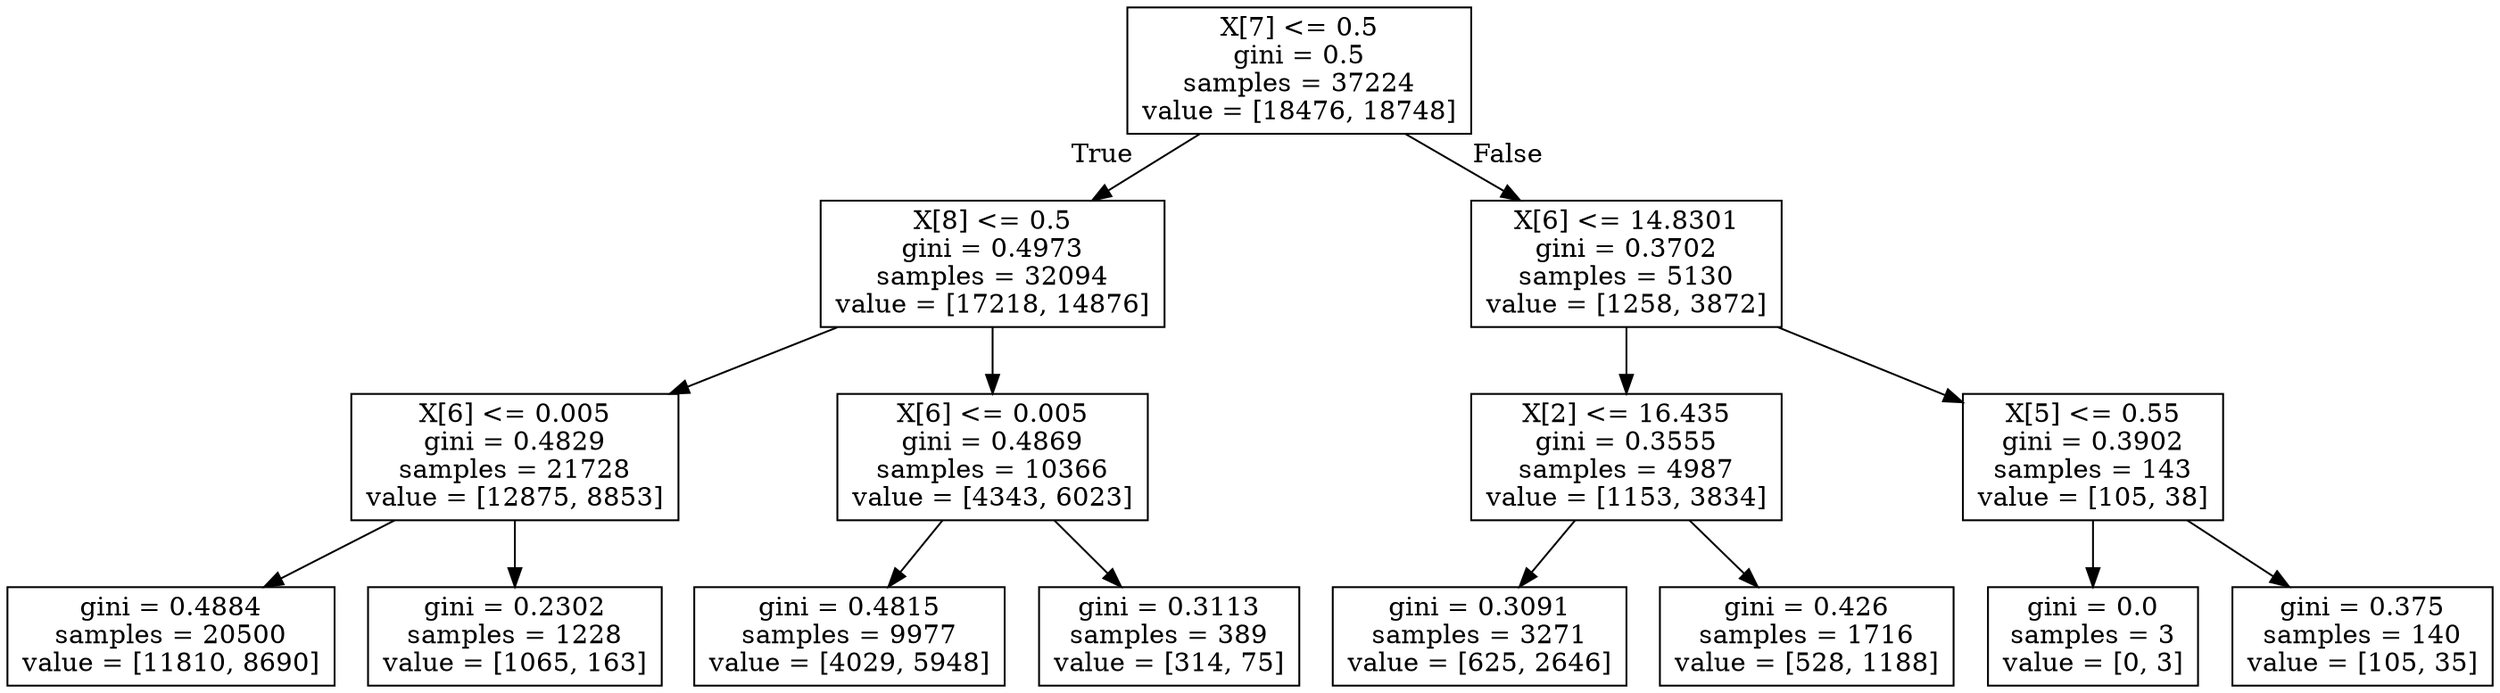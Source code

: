 digraph Tree {
node [shape=box] ;
0 [label="X[7] <= 0.5\ngini = 0.5\nsamples = 37224\nvalue = [18476, 18748]"] ;
1 [label="X[8] <= 0.5\ngini = 0.4973\nsamples = 32094\nvalue = [17218, 14876]"] ;
0 -> 1 [labeldistance=2.5, labelangle=45, headlabel="True"] ;
2 [label="X[6] <= 0.005\ngini = 0.4829\nsamples = 21728\nvalue = [12875, 8853]"] ;
1 -> 2 ;
3 [label="gini = 0.4884\nsamples = 20500\nvalue = [11810, 8690]"] ;
2 -> 3 ;
4 [label="gini = 0.2302\nsamples = 1228\nvalue = [1065, 163]"] ;
2 -> 4 ;
5 [label="X[6] <= 0.005\ngini = 0.4869\nsamples = 10366\nvalue = [4343, 6023]"] ;
1 -> 5 ;
6 [label="gini = 0.4815\nsamples = 9977\nvalue = [4029, 5948]"] ;
5 -> 6 ;
7 [label="gini = 0.3113\nsamples = 389\nvalue = [314, 75]"] ;
5 -> 7 ;
8 [label="X[6] <= 14.8301\ngini = 0.3702\nsamples = 5130\nvalue = [1258, 3872]"] ;
0 -> 8 [labeldistance=2.5, labelangle=-45, headlabel="False"] ;
9 [label="X[2] <= 16.435\ngini = 0.3555\nsamples = 4987\nvalue = [1153, 3834]"] ;
8 -> 9 ;
10 [label="gini = 0.3091\nsamples = 3271\nvalue = [625, 2646]"] ;
9 -> 10 ;
11 [label="gini = 0.426\nsamples = 1716\nvalue = [528, 1188]"] ;
9 -> 11 ;
12 [label="X[5] <= 0.55\ngini = 0.3902\nsamples = 143\nvalue = [105, 38]"] ;
8 -> 12 ;
13 [label="gini = 0.0\nsamples = 3\nvalue = [0, 3]"] ;
12 -> 13 ;
14 [label="gini = 0.375\nsamples = 140\nvalue = [105, 35]"] ;
12 -> 14 ;
}